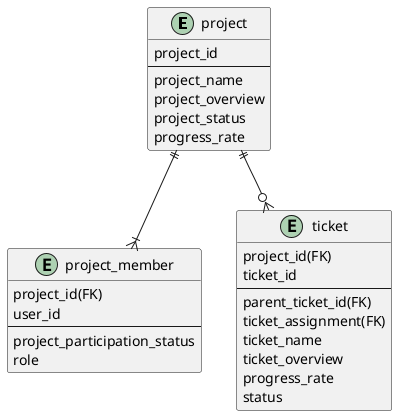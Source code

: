 @startuml task_management

entity project {
    project_id
    --
    project_name
    project_overview
    project_status
    progress_rate
}

entity project_member {
    project_id(FK)
    user_id
    --
    project_participation_status
    role
}

entity ticket {
    project_id(FK)
    ticket_id
    --
    parent_ticket_id(FK)
    ticket_assignment(FK)
    ticket_name
    ticket_overview
    progress_rate
    status
}

project ||--|{ project_member
project ||--o{ ticket
@enduml